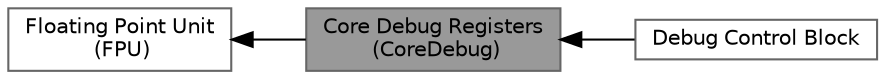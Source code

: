 digraph "Core Debug Registers (CoreDebug)"
{
 // LATEX_PDF_SIZE
  bgcolor="transparent";
  edge [fontname=Helvetica,fontsize=10,labelfontname=Helvetica,labelfontsize=10];
  node [fontname=Helvetica,fontsize=10,shape=box,height=0.2,width=0.4];
  rankdir=LR;
  Node1 [id="Node000001",label="Core Debug Registers\l (CoreDebug)",height=0.2,width=0.4,color="gray40", fillcolor="grey60", style="filled", fontcolor="black",tooltip="Type definitions for the Core Debug Registers."];
  Node3 [id="Node000003",label="Debug Control Block",height=0.2,width=0.4,color="grey40", fillcolor="white", style="filled",URL="$group__CMSIS__DCB.html",tooltip="Type definitions for the Debug Control Block Registers."];
  Node2 [id="Node000002",label="Floating Point Unit\l (FPU)",height=0.2,width=0.4,color="grey40", fillcolor="white", style="filled",URL="$group__CMSIS__FPU.html",tooltip="Type definitions for the Floating Point Unit (FPU)"];
  Node2->Node1 [shape=plaintext, dir="back", style="solid"];
  Node1->Node3 [shape=plaintext, dir="back", style="solid"];
}
